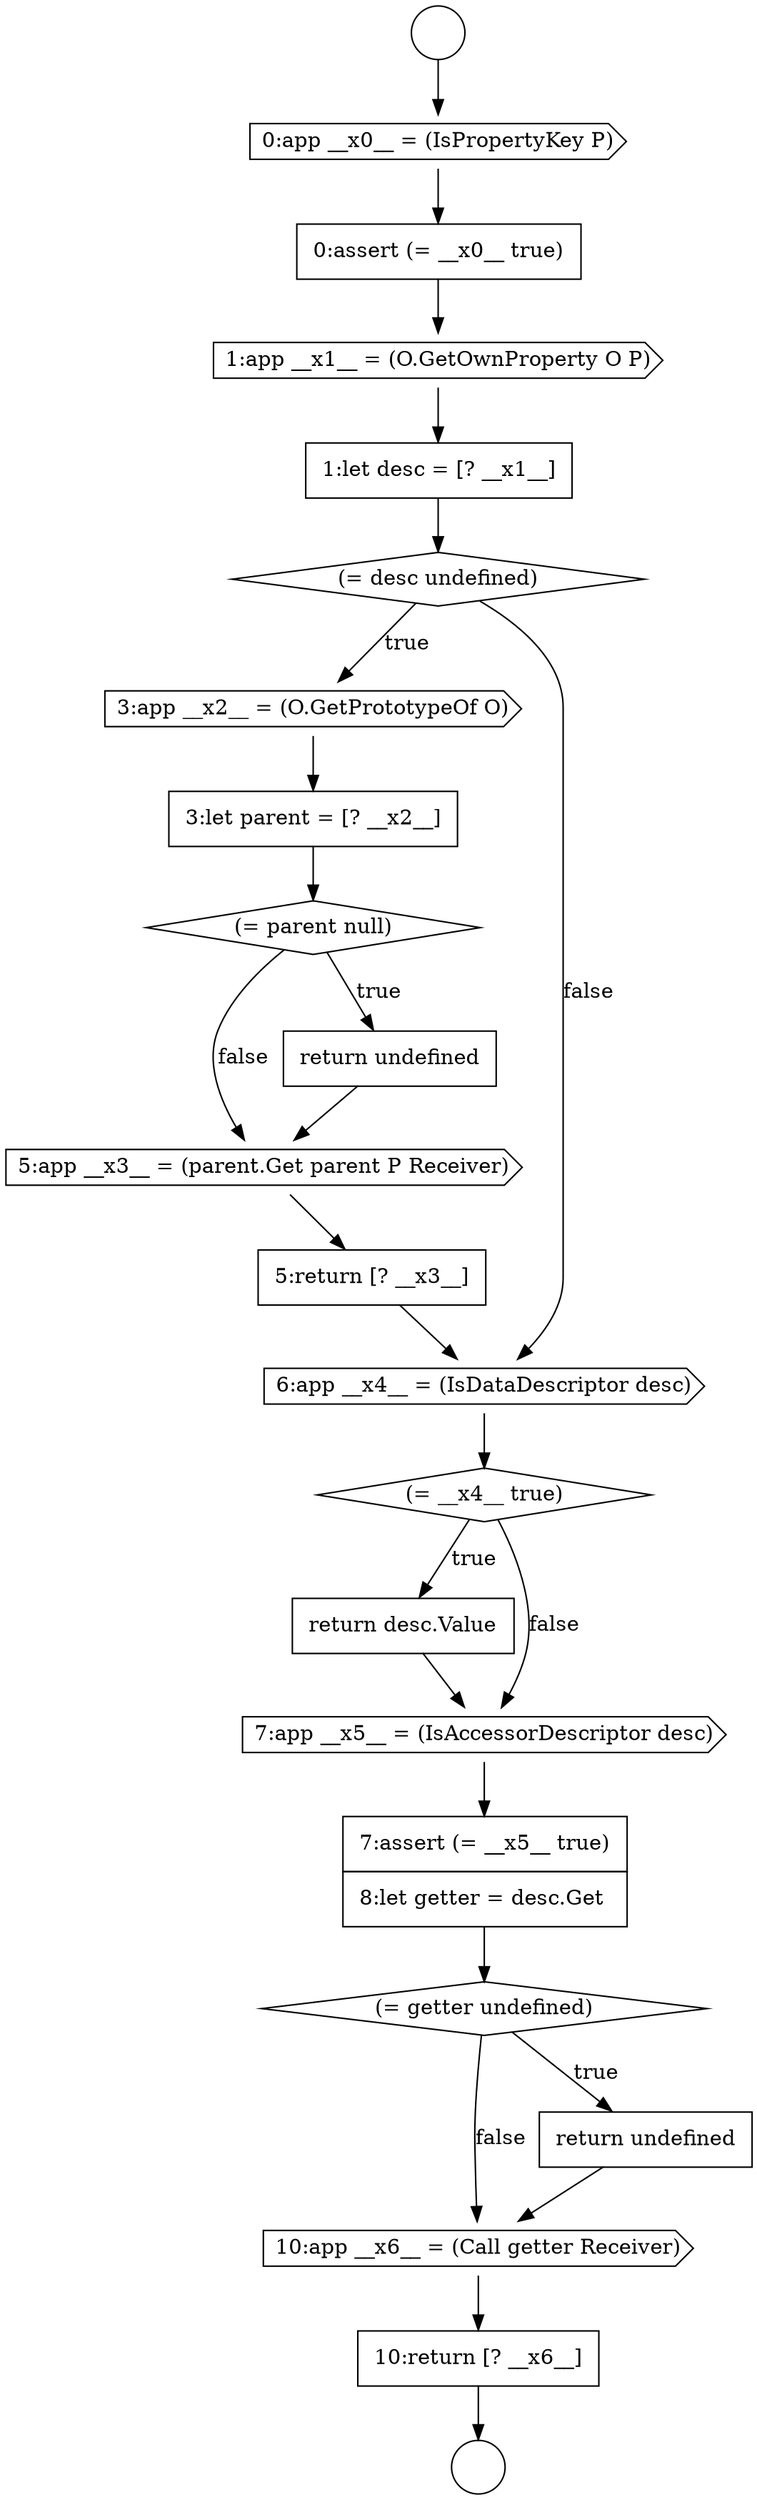 digraph {
  node1808 [shape=cds, label=<<font color="black">1:app __x1__ = (O.GetOwnProperty O P)</font>> color="black" fillcolor="white" style=filled]
  node1815 [shape=cds, label=<<font color="black">5:app __x3__ = (parent.Get parent P Receiver)</font>> color="black" fillcolor="white" style=filled]
  node1811 [shape=cds, label=<<font color="black">3:app __x2__ = (O.GetPrototypeOf O)</font>> color="black" fillcolor="white" style=filled]
  node1824 [shape=cds, label=<<font color="black">10:app __x6__ = (Call getter Receiver)</font>> color="black" fillcolor="white" style=filled]
  node1819 [shape=none, margin=0, label=<<font color="black">
    <table border="0" cellborder="1" cellspacing="0" cellpadding="10">
      <tr><td align="left">return desc.Value</td></tr>
    </table>
  </font>> color="black" fillcolor="white" style=filled]
  node1804 [shape=circle label=" " color="black" fillcolor="white" style=filled]
  node1810 [shape=diamond, label=<<font color="black">(= desc undefined)</font>> color="black" fillcolor="white" style=filled]
  node1825 [shape=none, margin=0, label=<<font color="black">
    <table border="0" cellborder="1" cellspacing="0" cellpadding="10">
      <tr><td align="left">10:return [? __x6__]</td></tr>
    </table>
  </font>> color="black" fillcolor="white" style=filled]
  node1814 [shape=none, margin=0, label=<<font color="black">
    <table border="0" cellborder="1" cellspacing="0" cellpadding="10">
      <tr><td align="left">return undefined</td></tr>
    </table>
  </font>> color="black" fillcolor="white" style=filled]
  node1806 [shape=cds, label=<<font color="black">0:app __x0__ = (IsPropertyKey P)</font>> color="black" fillcolor="white" style=filled]
  node1805 [shape=circle label=" " color="black" fillcolor="white" style=filled]
  node1809 [shape=none, margin=0, label=<<font color="black">
    <table border="0" cellborder="1" cellspacing="0" cellpadding="10">
      <tr><td align="left">1:let desc = [? __x1__]</td></tr>
    </table>
  </font>> color="black" fillcolor="white" style=filled]
  node1813 [shape=diamond, label=<<font color="black">(= parent null)</font>> color="black" fillcolor="white" style=filled]
  node1822 [shape=diamond, label=<<font color="black">(= getter undefined)</font>> color="black" fillcolor="white" style=filled]
  node1816 [shape=none, margin=0, label=<<font color="black">
    <table border="0" cellborder="1" cellspacing="0" cellpadding="10">
      <tr><td align="left">5:return [? __x3__]</td></tr>
    </table>
  </font>> color="black" fillcolor="white" style=filled]
  node1812 [shape=none, margin=0, label=<<font color="black">
    <table border="0" cellborder="1" cellspacing="0" cellpadding="10">
      <tr><td align="left">3:let parent = [? __x2__]</td></tr>
    </table>
  </font>> color="black" fillcolor="white" style=filled]
  node1823 [shape=none, margin=0, label=<<font color="black">
    <table border="0" cellborder="1" cellspacing="0" cellpadding="10">
      <tr><td align="left">return undefined</td></tr>
    </table>
  </font>> color="black" fillcolor="white" style=filled]
  node1818 [shape=diamond, label=<<font color="black">(= __x4__ true)</font>> color="black" fillcolor="white" style=filled]
  node1821 [shape=none, margin=0, label=<<font color="black">
    <table border="0" cellborder="1" cellspacing="0" cellpadding="10">
      <tr><td align="left">7:assert (= __x5__ true)</td></tr>
      <tr><td align="left">8:let getter = desc.Get</td></tr>
    </table>
  </font>> color="black" fillcolor="white" style=filled]
  node1820 [shape=cds, label=<<font color="black">7:app __x5__ = (IsAccessorDescriptor desc)</font>> color="black" fillcolor="white" style=filled]
  node1817 [shape=cds, label=<<font color="black">6:app __x4__ = (IsDataDescriptor desc)</font>> color="black" fillcolor="white" style=filled]
  node1807 [shape=none, margin=0, label=<<font color="black">
    <table border="0" cellborder="1" cellspacing="0" cellpadding="10">
      <tr><td align="left">0:assert (= __x0__ true)</td></tr>
    </table>
  </font>> color="black" fillcolor="white" style=filled]
  node1814 -> node1815 [ color="black"]
  node1825 -> node1805 [ color="black"]
  node1822 -> node1823 [label=<<font color="black">true</font>> color="black"]
  node1822 -> node1824 [label=<<font color="black">false</font>> color="black"]
  node1823 -> node1824 [ color="black"]
  node1815 -> node1816 [ color="black"]
  node1821 -> node1822 [ color="black"]
  node1812 -> node1813 [ color="black"]
  node1811 -> node1812 [ color="black"]
  node1808 -> node1809 [ color="black"]
  node1813 -> node1814 [label=<<font color="black">true</font>> color="black"]
  node1813 -> node1815 [label=<<font color="black">false</font>> color="black"]
  node1809 -> node1810 [ color="black"]
  node1807 -> node1808 [ color="black"]
  node1817 -> node1818 [ color="black"]
  node1810 -> node1811 [label=<<font color="black">true</font>> color="black"]
  node1810 -> node1817 [label=<<font color="black">false</font>> color="black"]
  node1818 -> node1819 [label=<<font color="black">true</font>> color="black"]
  node1818 -> node1820 [label=<<font color="black">false</font>> color="black"]
  node1816 -> node1817 [ color="black"]
  node1804 -> node1806 [ color="black"]
  node1820 -> node1821 [ color="black"]
  node1806 -> node1807 [ color="black"]
  node1819 -> node1820 [ color="black"]
  node1824 -> node1825 [ color="black"]
}
